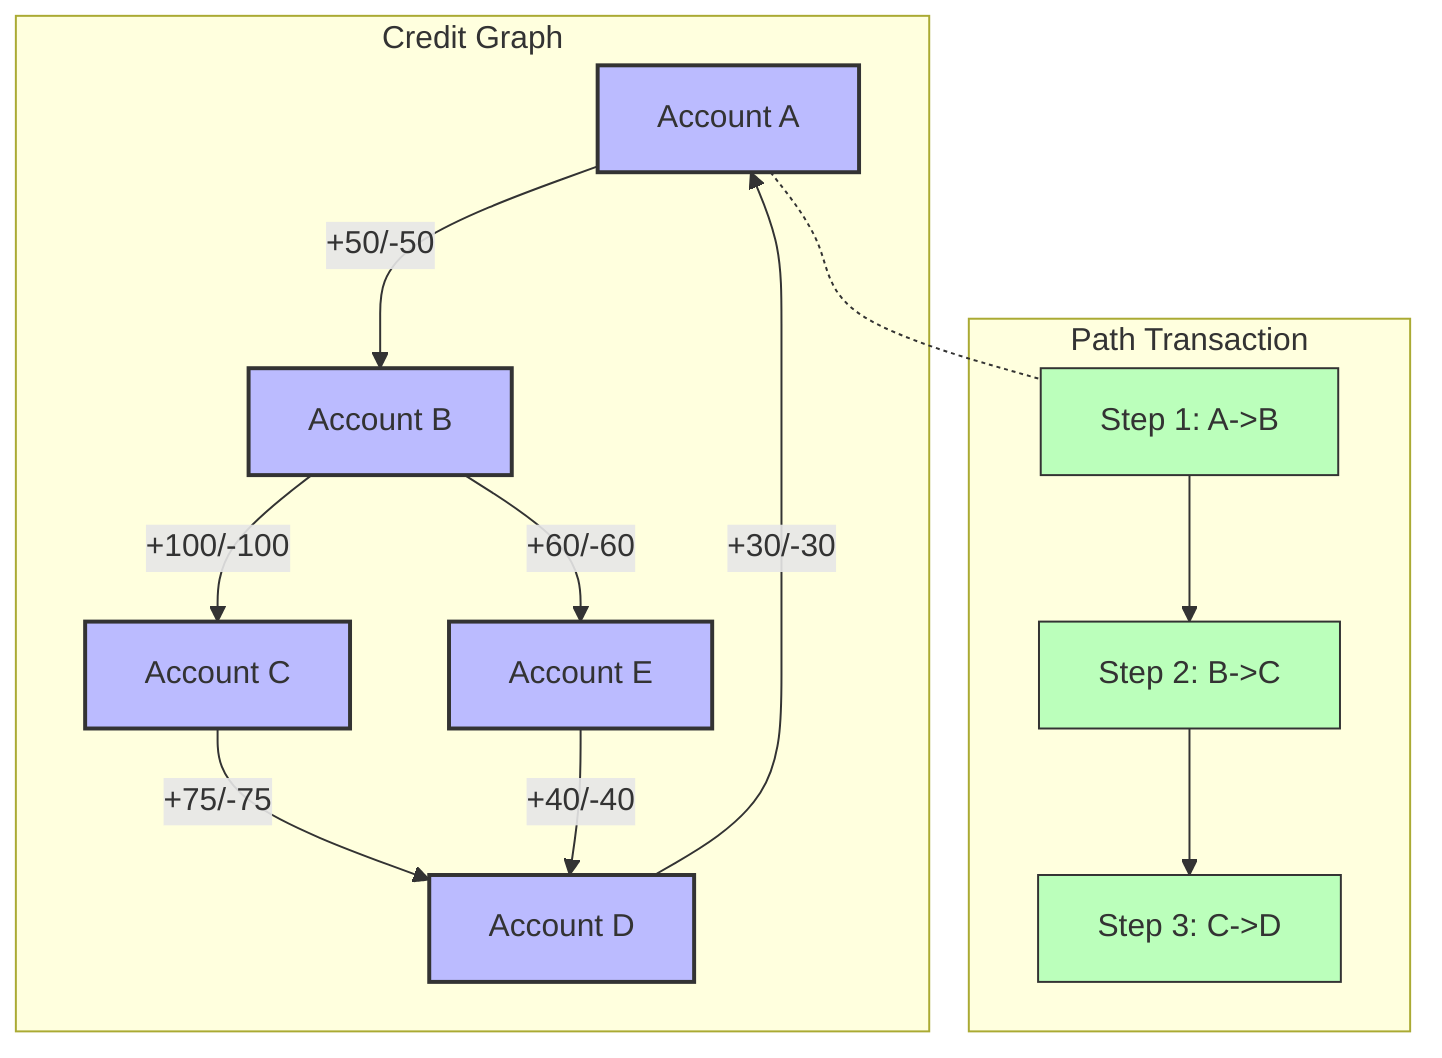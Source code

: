 graph TD
    subgraph "Credit Graph"
        A[Account A]
        B[Account B]
        C[Account C]
        D[Account D]
        E[Account E]
        
        A -- "+50/-50" --> B
        B -- "+100/-100" --> C
        C -- "+75/-75" --> D
        D -- "+30/-30" --> A
        B -- "+60/-60" --> E
        E -- "+40/-40" --> D
    end
    
    subgraph "Path Transaction"
        P1[Step 1: A->B]
        P2[Step 2: B->C]
        P3[Step 3: C->D]
        
        P1 --> P2 --> P3
    end
    
    A -.- P1
    
    classDef account fill:#bbf,stroke:#333,stroke-width:2px
    classDef path fill:#bfb,stroke:#333,stroke-width:1px
    
    class A,B,C,D,E account
    class P1,P2,P3 path